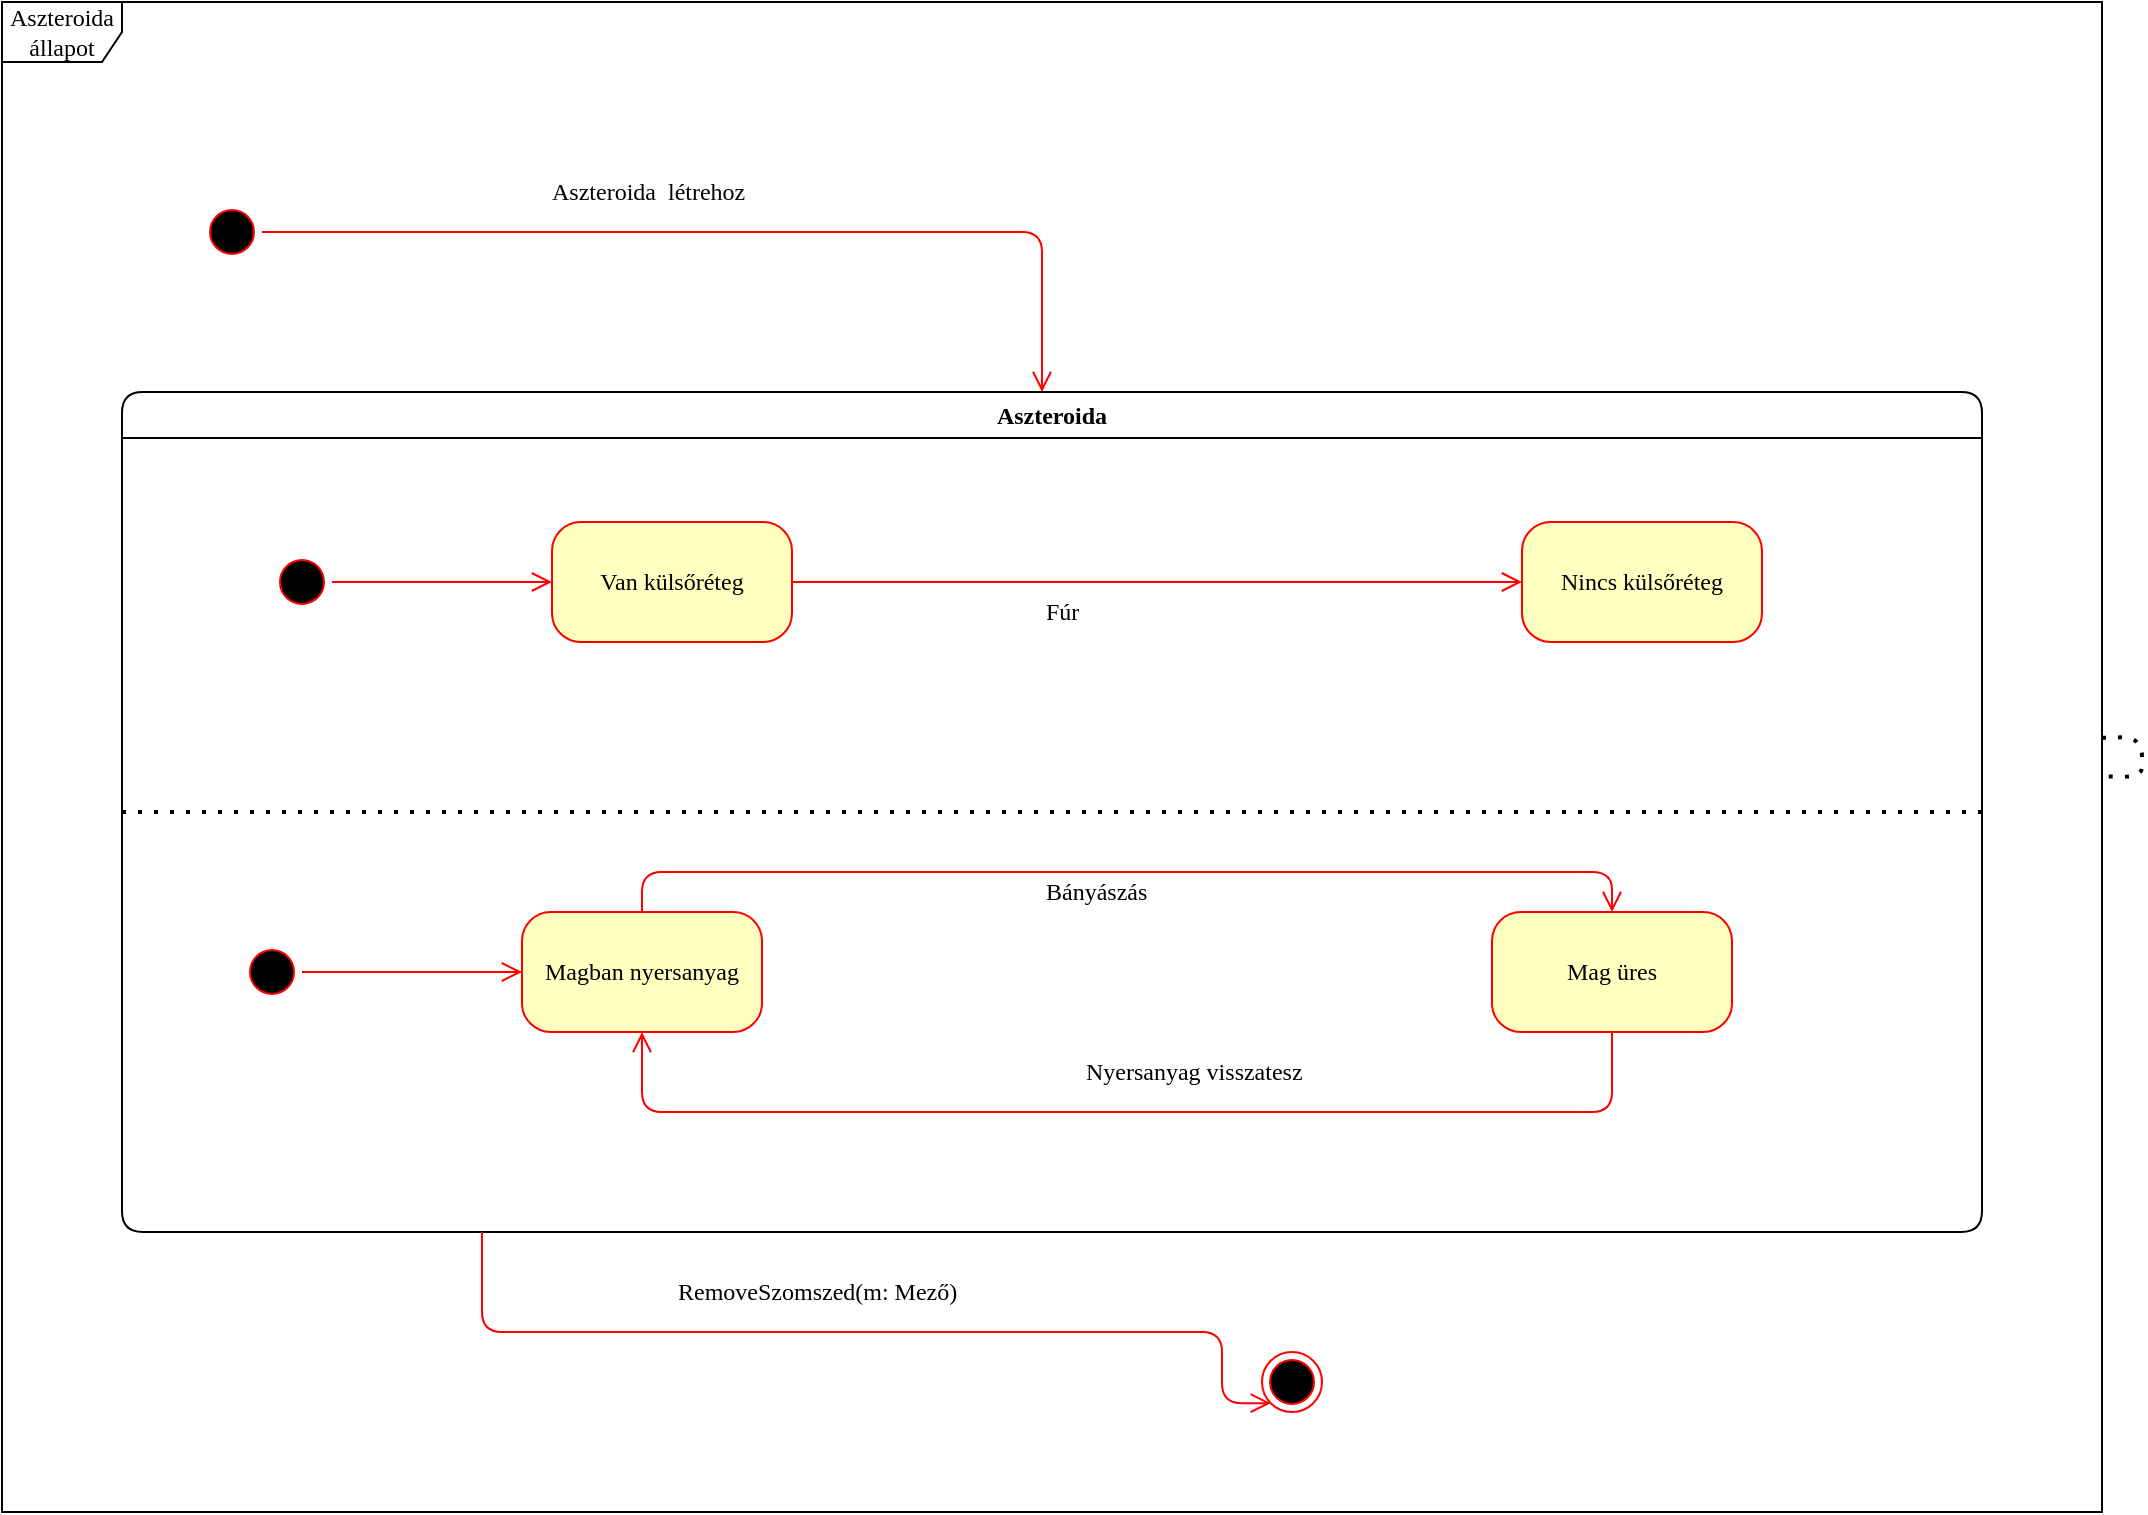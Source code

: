 <mxfile version="14.4.3" type="github">
  <diagram name="Page-1" id="58cdce13-f638-feb5-8d6f-7d28b1aa9fa0">
    <mxGraphModel dx="1303" dy="845" grid="1" gridSize="10" guides="1" tooltips="1" connect="1" arrows="1" fold="1" page="1" pageScale="1" pageWidth="1100" pageHeight="850" background="#ffffff" math="0" shadow="0">
      <root>
        <mxCell id="0" />
        <mxCell id="1" parent="0" />
        <mxCell id="xU6cLdoSn_yKBml9IV3j-1" value="Aszteroida állapot" style="shape=umlFrame;whiteSpace=wrap;html=1;rounded=1;shadow=0;comic=0;labelBackgroundColor=none;strokeWidth=1;fontFamily=Verdana;fontSize=12;align=center;" vertex="1" parent="1">
          <mxGeometry x="30" y="35" width="1050" height="755" as="geometry" />
        </mxCell>
        <mxCell id="xU6cLdoSn_yKBml9IV3j-16" value="" style="endArrow=none;dashed=1;html=1;dashPattern=1 3;strokeWidth=2;" edge="1" parent="1" source="xU6cLdoSn_yKBml9IV3j-1" target="xU6cLdoSn_yKBml9IV3j-1">
          <mxGeometry width="50" height="50" relative="1" as="geometry">
            <mxPoint x="390" y="500" as="sourcePoint" />
            <mxPoint x="440" y="450" as="targetPoint" />
          </mxGeometry>
        </mxCell>
        <mxCell id="xU6cLdoSn_yKBml9IV3j-2" value="" style="ellipse;html=1;shape=startState;fillColor=#000000;strokeColor=#ff0000;rounded=1;shadow=0;comic=0;labelBackgroundColor=none;fontFamily=Verdana;fontSize=12;fontColor=#000000;align=center;direction=south;" vertex="1" parent="1">
          <mxGeometry x="130" y="135" width="30" height="30" as="geometry" />
        </mxCell>
        <mxCell id="xU6cLdoSn_yKBml9IV3j-8" value="Aszteroida&amp;nbsp; létrehoz" style="edgeStyle=orthogonalEdgeStyle;html=1;labelBackgroundColor=none;endArrow=open;endSize=8;strokeColor=#ff0000;fontFamily=Verdana;fontSize=12;align=left;" edge="1" parent="1" source="xU6cLdoSn_yKBml9IV3j-2">
          <mxGeometry x="-0.394" y="20" relative="1" as="geometry">
            <Array as="points">
              <mxPoint x="550" y="150" />
              <mxPoint x="550" y="230" />
            </Array>
            <mxPoint as="offset" />
            <mxPoint x="550" y="230" as="targetPoint" />
          </mxGeometry>
        </mxCell>
        <mxCell id="xU6cLdoSn_yKBml9IV3j-12" value="Fúr" style="edgeStyle=elbowEdgeStyle;html=1;labelBackgroundColor=none;endArrow=open;endSize=8;strokeColor=#ff0000;fontFamily=Verdana;fontSize=12;align=left;exitX=1;exitY=0.5;exitDx=0;exitDy=0;" edge="1" parent="1" source="xU6cLdoSn_yKBml9IV3j-5" target="xU6cLdoSn_yKBml9IV3j-13">
          <mxGeometry x="-0.315" y="-15" relative="1" as="geometry">
            <mxPoint x="490" y="325" as="targetPoint" />
            <Array as="points" />
            <mxPoint as="offset" />
          </mxGeometry>
        </mxCell>
        <mxCell id="xU6cLdoSn_yKBml9IV3j-13" value="Nincs külsőréteg" style="rounded=1;whiteSpace=wrap;html=1;arcSize=24;fillColor=#ffffc0;strokeColor=#ff0000;shadow=0;comic=0;labelBackgroundColor=none;fontFamily=Verdana;fontSize=12;fontColor=#000000;align=center;" vertex="1" parent="1">
          <mxGeometry x="790" y="295" width="120" height="60" as="geometry" />
        </mxCell>
        <mxCell id="xU6cLdoSn_yKBml9IV3j-17" value="" style="endArrow=none;dashed=1;html=1;dashPattern=1 3;strokeWidth=2;exitX=0;exitY=0.5;exitDx=0;exitDy=0;entryX=1;entryY=0.5;entryDx=0;entryDy=0;" edge="1" parent="1" source="xU6cLdoSn_yKBml9IV3j-4" target="xU6cLdoSn_yKBml9IV3j-4">
          <mxGeometry width="50" height="50" relative="1" as="geometry">
            <mxPoint x="390" y="500" as="sourcePoint" />
            <mxPoint x="440" y="450" as="targetPoint" />
          </mxGeometry>
        </mxCell>
        <mxCell id="xU6cLdoSn_yKBml9IV3j-4" value="Aszteroida" style="swimlane;whiteSpace=wrap;html=1;rounded=1;shadow=0;comic=0;labelBackgroundColor=none;strokeWidth=1;fontFamily=Verdana;fontSize=12;align=center;" vertex="1" parent="1">
          <mxGeometry x="90" y="230" width="930" height="420" as="geometry" />
        </mxCell>
        <mxCell id="xU6cLdoSn_yKBml9IV3j-6" style="edgeStyle=elbowEdgeStyle;html=1;labelBackgroundColor=none;endArrow=open;endSize=8;strokeColor=#ff0000;fontFamily=Verdana;fontSize=12;align=left;" edge="1" parent="xU6cLdoSn_yKBml9IV3j-4" source="xU6cLdoSn_yKBml9IV3j-7" target="xU6cLdoSn_yKBml9IV3j-5">
          <mxGeometry relative="1" as="geometry" />
        </mxCell>
        <mxCell id="xU6cLdoSn_yKBml9IV3j-7" value="" style="ellipse;html=1;shape=startState;fillColor=#000000;strokeColor=#ff0000;rounded=1;shadow=0;comic=0;labelBackgroundColor=none;fontFamily=Verdana;fontSize=12;fontColor=#000000;align=center;direction=south;" vertex="1" parent="xU6cLdoSn_yKBml9IV3j-4">
          <mxGeometry x="75" y="80" width="30" height="30" as="geometry" />
        </mxCell>
        <mxCell id="xU6cLdoSn_yKBml9IV3j-5" value="Van külsőréteg" style="rounded=1;whiteSpace=wrap;html=1;arcSize=24;fillColor=#ffffc0;strokeColor=#ff0000;shadow=0;comic=0;labelBackgroundColor=none;fontFamily=Verdana;fontSize=12;fontColor=#000000;align=center;" vertex="1" parent="xU6cLdoSn_yKBml9IV3j-4">
          <mxGeometry x="215" y="65" width="120" height="60" as="geometry" />
        </mxCell>
        <mxCell id="xU6cLdoSn_yKBml9IV3j-19" value="Bányászás" style="edgeStyle=elbowEdgeStyle;html=1;labelBackgroundColor=none;endArrow=open;endSize=8;strokeColor=#ff0000;fontFamily=Verdana;fontSize=12;align=left;exitX=0.5;exitY=0;exitDx=0;exitDy=0;" edge="1" parent="1" source="xU6cLdoSn_yKBml9IV3j-23" target="xU6cLdoSn_yKBml9IV3j-20">
          <mxGeometry x="-0.162" y="-10" relative="1" as="geometry">
            <mxPoint x="475" y="520" as="targetPoint" />
            <Array as="points">
              <mxPoint x="550" y="470" />
            </Array>
            <mxPoint as="offset" />
          </mxGeometry>
        </mxCell>
        <mxCell id="xU6cLdoSn_yKBml9IV3j-20" value="Mag üres" style="rounded=1;whiteSpace=wrap;html=1;arcSize=24;fillColor=#ffffc0;strokeColor=#ff0000;shadow=0;comic=0;labelBackgroundColor=none;fontFamily=Verdana;fontSize=12;fontColor=#000000;align=center;" vertex="1" parent="1">
          <mxGeometry x="775" y="490" width="120" height="60" as="geometry" />
        </mxCell>
        <mxCell id="xU6cLdoSn_yKBml9IV3j-21" style="edgeStyle=elbowEdgeStyle;html=1;labelBackgroundColor=none;endArrow=open;endSize=8;strokeColor=#ff0000;fontFamily=Verdana;fontSize=12;align=left;" edge="1" parent="1" source="xU6cLdoSn_yKBml9IV3j-22" target="xU6cLdoSn_yKBml9IV3j-23">
          <mxGeometry relative="1" as="geometry" />
        </mxCell>
        <mxCell id="xU6cLdoSn_yKBml9IV3j-22" value="" style="ellipse;html=1;shape=startState;fillColor=#000000;strokeColor=#ff0000;rounded=1;shadow=0;comic=0;labelBackgroundColor=none;fontFamily=Verdana;fontSize=12;fontColor=#000000;align=center;direction=south;" vertex="1" parent="1">
          <mxGeometry x="150" y="505" width="30" height="30" as="geometry" />
        </mxCell>
        <mxCell id="xU6cLdoSn_yKBml9IV3j-23" value="Magban nyersanyag" style="rounded=1;whiteSpace=wrap;html=1;arcSize=24;fillColor=#ffffc0;strokeColor=#ff0000;shadow=0;comic=0;labelBackgroundColor=none;fontFamily=Verdana;fontSize=12;fontColor=#000000;align=center;" vertex="1" parent="1">
          <mxGeometry x="290" y="490" width="120" height="60" as="geometry" />
        </mxCell>
        <mxCell id="xU6cLdoSn_yKBml9IV3j-24" value="Nyersanyag visszatesz" style="edgeStyle=elbowEdgeStyle;html=1;labelBackgroundColor=none;endArrow=open;endSize=8;strokeColor=#ff0000;fontFamily=Verdana;fontSize=12;align=left;exitX=0.5;exitY=1;exitDx=0;exitDy=0;entryX=0.5;entryY=1;entryDx=0;entryDy=0;" edge="1" parent="1" source="xU6cLdoSn_yKBml9IV3j-20" target="xU6cLdoSn_yKBml9IV3j-23">
          <mxGeometry x="0.08" y="-20" relative="1" as="geometry">
            <mxPoint x="835" y="580" as="targetPoint" />
            <Array as="points">
              <mxPoint x="590" y="590" />
            </Array>
            <mxPoint as="offset" />
            <mxPoint x="350" y="580" as="sourcePoint" />
          </mxGeometry>
        </mxCell>
        <mxCell id="xU6cLdoSn_yKBml9IV3j-25" value="RemoveSzomszed(m: Mező)" style="edgeStyle=orthogonalEdgeStyle;html=1;labelBackgroundColor=none;endArrow=open;endSize=8;strokeColor=#ff0000;fontFamily=Verdana;fontSize=12;align=left;entryX=0;entryY=1;entryDx=0;entryDy=0;" edge="1" parent="1" target="xU6cLdoSn_yKBml9IV3j-26">
          <mxGeometry x="-0.394" y="20" relative="1" as="geometry">
            <Array as="points">
              <mxPoint x="270" y="700" />
              <mxPoint x="640" y="700" />
              <mxPoint x="640" y="736" />
            </Array>
            <mxPoint as="offset" />
            <mxPoint x="270" y="650" as="sourcePoint" />
            <mxPoint x="640" y="780" as="targetPoint" />
          </mxGeometry>
        </mxCell>
        <mxCell id="xU6cLdoSn_yKBml9IV3j-26" value="" style="ellipse;html=1;shape=endState;fillColor=#000000;strokeColor=#ff0000;rounded=1;shadow=0;comic=0;labelBackgroundColor=none;fontFamily=Verdana;fontSize=12;fontColor=#000000;align=center;" vertex="1" parent="1">
          <mxGeometry x="660" y="710" width="30" height="30" as="geometry" />
        </mxCell>
      </root>
    </mxGraphModel>
  </diagram>
</mxfile>
